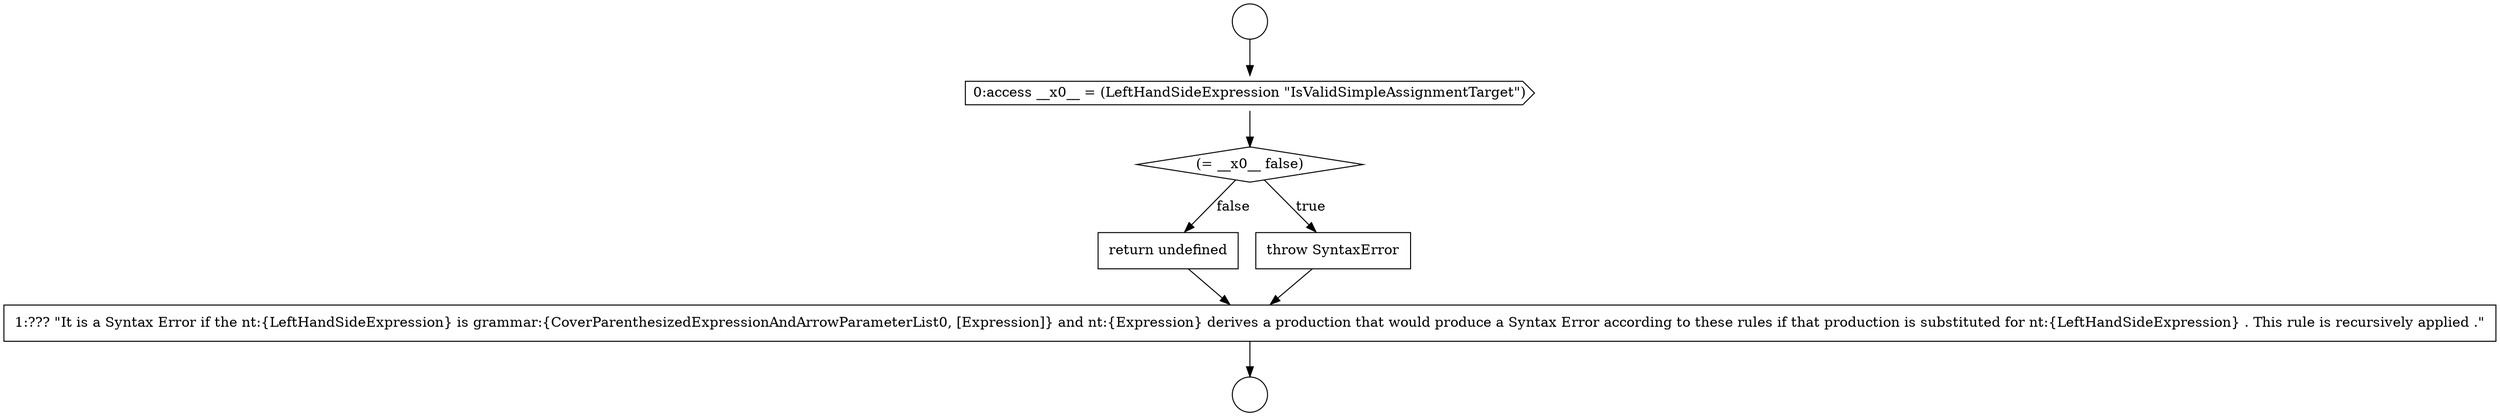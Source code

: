 digraph {
  node16251 [shape=circle label=" " color="black" fillcolor="white" style=filled]
  node16255 [shape=none, margin=0, label=<<font color="black">
    <table border="0" cellborder="1" cellspacing="0" cellpadding="10">
      <tr><td align="left">return undefined</td></tr>
    </table>
  </font>> color="black" fillcolor="white" style=filled]
  node16252 [shape=cds, label=<<font color="black">0:access __x0__ = (LeftHandSideExpression &quot;IsValidSimpleAssignmentTarget&quot;)</font>> color="black" fillcolor="white" style=filled]
  node16253 [shape=diamond, label=<<font color="black">(= __x0__ false)</font>> color="black" fillcolor="white" style=filled]
  node16250 [shape=circle label=" " color="black" fillcolor="white" style=filled]
  node16256 [shape=none, margin=0, label=<<font color="black">
    <table border="0" cellborder="1" cellspacing="0" cellpadding="10">
      <tr><td align="left">1:??? &quot;It is a Syntax Error if the nt:{LeftHandSideExpression} is grammar:{CoverParenthesizedExpressionAndArrowParameterList0, [Expression]} and nt:{Expression} derives a production that would produce a Syntax Error according to these rules if that production is substituted for nt:{LeftHandSideExpression} . This rule is recursively applied .&quot;</td></tr>
    </table>
  </font>> color="black" fillcolor="white" style=filled]
  node16254 [shape=none, margin=0, label=<<font color="black">
    <table border="0" cellborder="1" cellspacing="0" cellpadding="10">
      <tr><td align="left">throw SyntaxError</td></tr>
    </table>
  </font>> color="black" fillcolor="white" style=filled]
  node16256 -> node16251 [ color="black"]
  node16253 -> node16254 [label=<<font color="black">true</font>> color="black"]
  node16253 -> node16255 [label=<<font color="black">false</font>> color="black"]
  node16255 -> node16256 [ color="black"]
  node16250 -> node16252 [ color="black"]
  node16254 -> node16256 [ color="black"]
  node16252 -> node16253 [ color="black"]
}
